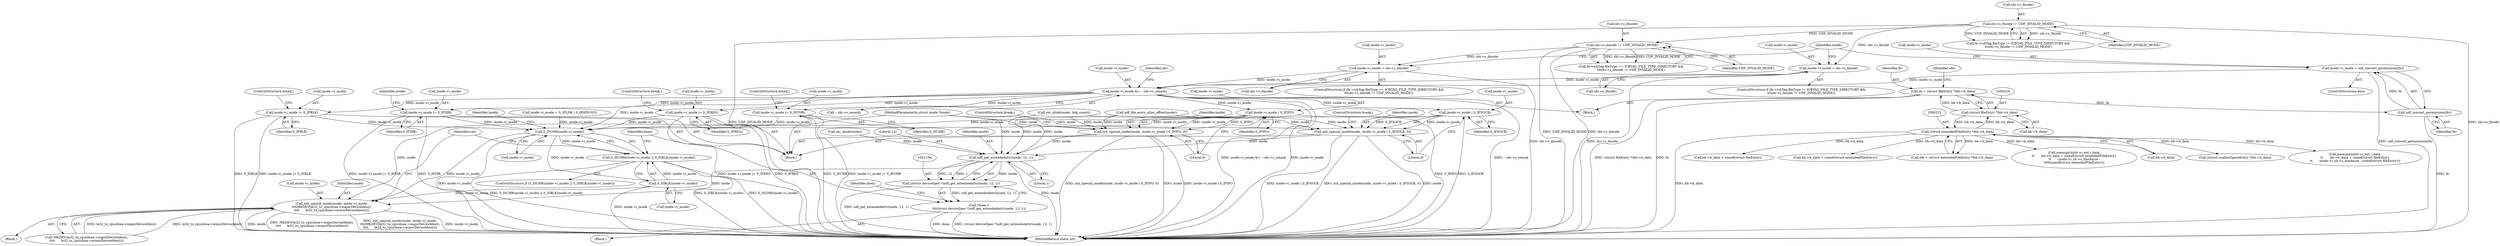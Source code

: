 digraph "0_linux_e159332b9af4b04d882dbcfe1bb0117f0a6d4b58@API" {
"1000709" [label="(Call,inode->i_mode &= ~sbi->s_umask)"];
"1000695" [label="(Call,inode->i_mode = sbi->s_dmode)"];
"1000690" [label="(Call,sbi->s_dmode != UDF_INVALID_MODE)"];
"1000668" [label="(Call,sbi->s_fmode != UDF_INVALID_MODE)"];
"1000673" [label="(Call,inode->i_mode = sbi->s_fmode)"];
"1000703" [label="(Call,inode->i_mode = udf_convert_permissions(fe))"];
"1000707" [label="(Call,udf_convert_permissions(fe))"];
"1000221" [label="(Call,fe = (struct fileEntry *)bh->b_data)"];
"1000223" [label="(Call,(struct fileEntry *)bh->b_data)"];
"1000230" [label="(Call,(struct extendedFileEntry *)bh->b_data)"];
"1001042" [label="(Call,inode->i_mode |= S_IFDIR)"];
"1001181" [label="(Call,S_ISCHR(inode->i_mode))"];
"1001180" [label="(Call,S_ISCHR(inode->i_mode) || S_ISBLK(inode->i_mode))"];
"1001185" [label="(Call,S_ISBLK(inode->i_mode))"];
"1001202" [label="(Call,init_special_inode(inode, inode->i_mode,\n\t\t\t\tMKDEV(le32_to_cpu(dsea->majorDeviceIdent),\n\t\t\t\t      le32_to_cpu(dsea->minorDeviceIdent))))"];
"1001089" [label="(Call,inode->i_mode |= S_IFREG)"];
"1001096" [label="(Call,inode->i_mode |= S_IFBLK)"];
"1001103" [label="(Call,inode->i_mode |= S_IFCHR)"];
"1001112" [label="(Call,inode->i_mode | S_IFIFO)"];
"1001110" [label="(Call,init_special_inode(inode, inode->i_mode | S_IFIFO, 0))"];
"1001195" [label="(Call,udf_get_extendedattr(inode, 12, 1))"];
"1001193" [label="(Call,(struct deviceSpec *)udf_get_extendedattr(inode, 12, 1))"];
"1001191" [label="(Call,*dsea =\n\t\t\t(struct deviceSpec *)udf_get_extendedattr(inode, 12, 1))"];
"1001122" [label="(Call,inode->i_mode | S_IFSOCK)"];
"1001120" [label="(Call,init_special_inode(inode, inode->i_mode | S_IFSOCK, 0))"];
"1000694" [label="(Identifier,UDF_INVALID_MODE)"];
"1000704" [label="(Call,inode->i_mode)"];
"1000660" [label="(Call,fe->icbTag.fileType != ICBTAG_FILE_TYPE_DIRECTORY &&\n\t\t\tsbi->s_fmode != UDF_INVALID_MODE)"];
"1000436" [label="(Call,memcpy(iinfo->i_ext.i_data,\n\t\t       bh->b_data + sizeof(struct extendedFileEntry),\n\t\t       inode->i_sb->s_blocksize -\n\t\t\t\t\tsizeof(struct extendedFileEntry)))"];
"1001201" [label="(Block,)"];
"1001197" [label="(Literal,12)"];
"1001182" [label="(Call,inode->i_mode)"];
"1001204" [label="(Call,inode->i_mode)"];
"1001179" [label="(ControlStructure,if (S_ISCHR(inode->i_mode) || S_ISBLK(inode->i_mode)))"];
"1001123" [label="(Call,inode->i_mode)"];
"1001203" [label="(Identifier,inode)"];
"1001226" [label="(MethodReturn,static int)"];
"1001192" [label="(Identifier,dsea)"];
"1000659" [label="(ControlStructure,if (fe->icbTag.fileType != ICBTAG_FILE_TYPE_DIRECTORY &&\n\t\t\tsbi->s_fmode != UDF_INVALID_MODE))"];
"1000743" [label="(Call,set_nlink(inode, link_count))"];
"1000677" [label="(Call,sbi->s_fmode)"];
"1000107" [label="(MethodParameterIn,struct inode *inode)"];
"1000674" [label="(Call,inode->i_mode)"];
"1000225" [label="(Call,bh->b_data)"];
"1001187" [label="(Identifier,inode)"];
"1001181" [label="(Call,S_ISCHR(inode->i_mode))"];
"1001117" [label="(Literal,0)"];
"1001189" [label="(Block,)"];
"1001097" [label="(Call,inode->i_mode)"];
"1001195" [label="(Call,udf_get_extendedattr(inode, 12, 1))"];
"1000690" [label="(Call,sbi->s_dmode != UDF_INVALID_MODE)"];
"1000691" [label="(Call,sbi->s_dmode)"];
"1001019" [label="(Call,udf_file_entry_alloc_offset(inode))"];
"1000699" [label="(Call,sbi->s_dmode)"];
"1001107" [label="(Identifier,S_IFCHR)"];
"1000713" [label="(Call,~sbi->s_umask)"];
"1001191" [label="(Call,*dsea =\n\t\t\t(struct deviceSpec *)udf_get_extendedattr(inode, 12, 1))"];
"1001200" [label="(Identifier,dsea)"];
"1000696" [label="(Call,inode->i_mode)"];
"1000681" [label="(ControlStructure,if (fe->icbTag.fileType == ICBTAG_FILE_TYPE_DIRECTORY &&\n\t\t\tsbi->s_dmode != UDF_INVALID_MODE))"];
"1001207" [label="(Call,MKDEV(le32_to_cpu(dsea->majorDeviceIdent),\n\t\t\t\t      le32_to_cpu(dsea->minorDeviceIdent)))"];
"1000709" [label="(Call,inode->i_mode &= ~sbi->s_umask)"];
"1001116" [label="(Identifier,S_IFIFO)"];
"1000703" [label="(Call,inode->i_mode = udf_convert_permissions(fe))"];
"1001108" [label="(ControlStructure,break;)"];
"1000109" [label="(Block,)"];
"1000673" [label="(Call,inode->i_mode = sbi->s_fmode)"];
"1000682" [label="(Call,fe->icbTag.fileType == ICBTAG_FILE_TYPE_DIRECTORY &&\n\t\t\tsbi->s_dmode != UDF_INVALID_MODE)"];
"1000232" [label="(Call,bh->b_data)"];
"1000669" [label="(Call,sbi->s_fmode)"];
"1001101" [label="(ControlStructure,break;)"];
"1001196" [label="(Identifier,inode)"];
"1001042" [label="(Call,inode->i_mode |= S_IFDIR)"];
"1000719" [label="(Identifier,sbi)"];
"1000707" [label="(Call,udf_convert_permissions(fe))"];
"1000702" [label="(ControlStructure,else)"];
"1001111" [label="(Identifier,inode)"];
"1001127" [label="(Literal,0)"];
"1001048" [label="(Identifier,inode)"];
"1000710" [label="(Call,inode->i_mode)"];
"1001090" [label="(Call,inode->i_mode)"];
"1001113" [label="(Call,inode->i_mode)"];
"1001096" [label="(Call,inode->i_mode |= S_IFBLK)"];
"1000539" [label="(Call,(struct unallocSpaceEntry *)bh->b_data)"];
"1001121" [label="(Identifier,inode)"];
"1001180" [label="(Call,S_ISCHR(inode->i_mode) || S_ISBLK(inode->i_mode))"];
"1000222" [label="(Identifier,fe)"];
"1001120" [label="(Call,init_special_inode(inode, inode->i_mode | S_IFSOCK, 0))"];
"1001110" [label="(Call,init_special_inode(inode, inode->i_mode | S_IFIFO, 0))"];
"1001185" [label="(Call,S_ISBLK(inode->i_mode))"];
"1000492" [label="(Call,memcpy(iinfo->i_ext.i_data,\n\t\t       bh->b_data + sizeof(struct fileEntry),\n\t\t       inode->i_sb->s_blocksize - sizeof(struct fileEntry)))"];
"1001193" [label="(Call,(struct deviceSpec *)udf_get_extendedattr(inode, 12, 1))"];
"1000672" [label="(Identifier,UDF_INVALID_MODE)"];
"1000708" [label="(Identifier,fe)"];
"1001046" [label="(Identifier,S_IFDIR)"];
"1001047" [label="(Call,inc_nlink(inode))"];
"1001089" [label="(Call,inode->i_mode |= S_IFREG)"];
"1000221" [label="(Call,fe = (struct fileEntry *)bh->b_data)"];
"1000711" [label="(Identifier,inode)"];
"1001093" [label="(Identifier,S_IFREG)"];
"1001043" [label="(Call,inode->i_mode)"];
"1000498" [label="(Call,bh->b_data + sizeof(struct fileEntry))"];
"1001219" [label="(Identifier,ret)"];
"1000668" [label="(Call,sbi->s_fmode != UDF_INVALID_MODE)"];
"1001112" [label="(Call,inode->i_mode | S_IFIFO)"];
"1001028" [label="(Block,)"];
"1000695" [label="(Call,inode->i_mode = sbi->s_dmode)"];
"1001094" [label="(ControlStructure,break;)"];
"1001186" [label="(Call,inode->i_mode)"];
"1001202" [label="(Call,init_special_inode(inode, inode->i_mode,\n\t\t\t\tMKDEV(le32_to_cpu(dsea->majorDeviceIdent),\n\t\t\t\t      le32_to_cpu(dsea->minorDeviceIdent))))"];
"1001100" [label="(Identifier,S_IFBLK)"];
"1001122" [label="(Call,inode->i_mode | S_IFSOCK)"];
"1000230" [label="(Call,(struct extendedFileEntry *)bh->b_data)"];
"1001198" [label="(Literal,1)"];
"1001144" [label="(Call,inode->i_mode = S_IFLNK | S_IRWXUGO)"];
"1001118" [label="(ControlStructure,break;)"];
"1000442" [label="(Call,bh->b_data + sizeof(struct extendedFileEntry))"];
"1001104" [label="(Call,inode->i_mode)"];
"1001128" [label="(ControlStructure,break;)"];
"1000228" [label="(Call,efe = (struct extendedFileEntry *)bh->b_data)"];
"1001126" [label="(Identifier,S_IFSOCK)"];
"1000223" [label="(Call,(struct fileEntry *)bh->b_data)"];
"1001103" [label="(Call,inode->i_mode |= S_IFCHR)"];
"1000229" [label="(Identifier,efe)"];
"1000709" -> "1000109"  [label="AST: "];
"1000709" -> "1000713"  [label="CFG: "];
"1000710" -> "1000709"  [label="AST: "];
"1000713" -> "1000709"  [label="AST: "];
"1000719" -> "1000709"  [label="CFG: "];
"1000709" -> "1001226"  [label="DDG: inode->i_mode &= ~sbi->s_umask"];
"1000709" -> "1001226"  [label="DDG: inode->i_mode"];
"1000709" -> "1001226"  [label="DDG: ~sbi->s_umask"];
"1000695" -> "1000709"  [label="DDG: inode->i_mode"];
"1000673" -> "1000709"  [label="DDG: inode->i_mode"];
"1000703" -> "1000709"  [label="DDG: inode->i_mode"];
"1000709" -> "1001042"  [label="DDG: inode->i_mode"];
"1000709" -> "1001089"  [label="DDG: inode->i_mode"];
"1000709" -> "1001096"  [label="DDG: inode->i_mode"];
"1000709" -> "1001103"  [label="DDG: inode->i_mode"];
"1000709" -> "1001112"  [label="DDG: inode->i_mode"];
"1000709" -> "1001122"  [label="DDG: inode->i_mode"];
"1000709" -> "1001181"  [label="DDG: inode->i_mode"];
"1000695" -> "1000681"  [label="AST: "];
"1000695" -> "1000699"  [label="CFG: "];
"1000696" -> "1000695"  [label="AST: "];
"1000699" -> "1000695"  [label="AST: "];
"1000711" -> "1000695"  [label="CFG: "];
"1000695" -> "1001226"  [label="DDG: sbi->s_dmode"];
"1000690" -> "1000695"  [label="DDG: sbi->s_dmode"];
"1000690" -> "1000682"  [label="AST: "];
"1000690" -> "1000694"  [label="CFG: "];
"1000691" -> "1000690"  [label="AST: "];
"1000694" -> "1000690"  [label="AST: "];
"1000682" -> "1000690"  [label="CFG: "];
"1000690" -> "1001226"  [label="DDG: UDF_INVALID_MODE"];
"1000690" -> "1001226"  [label="DDG: sbi->s_dmode"];
"1000690" -> "1000682"  [label="DDG: sbi->s_dmode"];
"1000690" -> "1000682"  [label="DDG: UDF_INVALID_MODE"];
"1000668" -> "1000690"  [label="DDG: UDF_INVALID_MODE"];
"1000668" -> "1000660"  [label="AST: "];
"1000668" -> "1000672"  [label="CFG: "];
"1000669" -> "1000668"  [label="AST: "];
"1000672" -> "1000668"  [label="AST: "];
"1000660" -> "1000668"  [label="CFG: "];
"1000668" -> "1001226"  [label="DDG: UDF_INVALID_MODE"];
"1000668" -> "1001226"  [label="DDG: sbi->s_fmode"];
"1000668" -> "1000660"  [label="DDG: sbi->s_fmode"];
"1000668" -> "1000660"  [label="DDG: UDF_INVALID_MODE"];
"1000668" -> "1000673"  [label="DDG: sbi->s_fmode"];
"1000673" -> "1000659"  [label="AST: "];
"1000673" -> "1000677"  [label="CFG: "];
"1000674" -> "1000673"  [label="AST: "];
"1000677" -> "1000673"  [label="AST: "];
"1000711" -> "1000673"  [label="CFG: "];
"1000673" -> "1001226"  [label="DDG: sbi->s_fmode"];
"1000703" -> "1000702"  [label="AST: "];
"1000703" -> "1000707"  [label="CFG: "];
"1000704" -> "1000703"  [label="AST: "];
"1000707" -> "1000703"  [label="AST: "];
"1000711" -> "1000703"  [label="CFG: "];
"1000703" -> "1001226"  [label="DDG: udf_convert_permissions(fe)"];
"1000707" -> "1000703"  [label="DDG: fe"];
"1000707" -> "1000708"  [label="CFG: "];
"1000708" -> "1000707"  [label="AST: "];
"1000707" -> "1001226"  [label="DDG: fe"];
"1000221" -> "1000707"  [label="DDG: fe"];
"1000221" -> "1000109"  [label="AST: "];
"1000221" -> "1000223"  [label="CFG: "];
"1000222" -> "1000221"  [label="AST: "];
"1000223" -> "1000221"  [label="AST: "];
"1000229" -> "1000221"  [label="CFG: "];
"1000221" -> "1001226"  [label="DDG: (struct fileEntry *)bh->b_data"];
"1000221" -> "1001226"  [label="DDG: fe"];
"1000223" -> "1000221"  [label="DDG: bh->b_data"];
"1000223" -> "1000225"  [label="CFG: "];
"1000224" -> "1000223"  [label="AST: "];
"1000225" -> "1000223"  [label="AST: "];
"1000230" -> "1000223"  [label="DDG: bh->b_data"];
"1000223" -> "1000230"  [label="DDG: bh->b_data"];
"1000230" -> "1000228"  [label="AST: "];
"1000230" -> "1000232"  [label="CFG: "];
"1000231" -> "1000230"  [label="AST: "];
"1000232" -> "1000230"  [label="AST: "];
"1000228" -> "1000230"  [label="CFG: "];
"1000230" -> "1001226"  [label="DDG: bh->b_data"];
"1000230" -> "1000228"  [label="DDG: bh->b_data"];
"1000230" -> "1000436"  [label="DDG: bh->b_data"];
"1000230" -> "1000442"  [label="DDG: bh->b_data"];
"1000230" -> "1000492"  [label="DDG: bh->b_data"];
"1000230" -> "1000498"  [label="DDG: bh->b_data"];
"1000230" -> "1000539"  [label="DDG: bh->b_data"];
"1001042" -> "1001028"  [label="AST: "];
"1001042" -> "1001046"  [label="CFG: "];
"1001043" -> "1001042"  [label="AST: "];
"1001046" -> "1001042"  [label="AST: "];
"1001048" -> "1001042"  [label="CFG: "];
"1001042" -> "1001226"  [label="DDG: inode->i_mode |= S_IFDIR"];
"1001042" -> "1001226"  [label="DDG: S_IFDIR"];
"1001042" -> "1001181"  [label="DDG: inode->i_mode"];
"1001181" -> "1001180"  [label="AST: "];
"1001181" -> "1001182"  [label="CFG: "];
"1001182" -> "1001181"  [label="AST: "];
"1001187" -> "1001181"  [label="CFG: "];
"1001180" -> "1001181"  [label="CFG: "];
"1001181" -> "1001226"  [label="DDG: inode->i_mode"];
"1001181" -> "1001180"  [label="DDG: inode->i_mode"];
"1001122" -> "1001181"  [label="DDG: inode->i_mode"];
"1001103" -> "1001181"  [label="DDG: inode->i_mode"];
"1001144" -> "1001181"  [label="DDG: inode->i_mode"];
"1001089" -> "1001181"  [label="DDG: inode->i_mode"];
"1001112" -> "1001181"  [label="DDG: inode->i_mode"];
"1001096" -> "1001181"  [label="DDG: inode->i_mode"];
"1001181" -> "1001185"  [label="DDG: inode->i_mode"];
"1001181" -> "1001202"  [label="DDG: inode->i_mode"];
"1001180" -> "1001179"  [label="AST: "];
"1001180" -> "1001185"  [label="CFG: "];
"1001185" -> "1001180"  [label="AST: "];
"1001192" -> "1001180"  [label="CFG: "];
"1001219" -> "1001180"  [label="CFG: "];
"1001180" -> "1001226"  [label="DDG: S_ISBLK(inode->i_mode)"];
"1001180" -> "1001226"  [label="DDG: S_ISCHR(inode->i_mode)"];
"1001180" -> "1001226"  [label="DDG: S_ISCHR(inode->i_mode) || S_ISBLK(inode->i_mode)"];
"1001185" -> "1001180"  [label="DDG: inode->i_mode"];
"1001185" -> "1001186"  [label="CFG: "];
"1001186" -> "1001185"  [label="AST: "];
"1001185" -> "1001226"  [label="DDG: inode->i_mode"];
"1001185" -> "1001202"  [label="DDG: inode->i_mode"];
"1001202" -> "1001201"  [label="AST: "];
"1001202" -> "1001207"  [label="CFG: "];
"1001203" -> "1001202"  [label="AST: "];
"1001204" -> "1001202"  [label="AST: "];
"1001207" -> "1001202"  [label="AST: "];
"1001219" -> "1001202"  [label="CFG: "];
"1001202" -> "1001226"  [label="DDG: init_special_inode(inode, inode->i_mode,\n\t\t\t\tMKDEV(le32_to_cpu(dsea->majorDeviceIdent),\n\t\t\t\t      le32_to_cpu(dsea->minorDeviceIdent)))"];
"1001202" -> "1001226"  [label="DDG: inode->i_mode"];
"1001202" -> "1001226"  [label="DDG: inode"];
"1001202" -> "1001226"  [label="DDG: MKDEV(le32_to_cpu(dsea->majorDeviceIdent),\n\t\t\t\t      le32_to_cpu(dsea->minorDeviceIdent))"];
"1001195" -> "1001202"  [label="DDG: inode"];
"1000107" -> "1001202"  [label="DDG: inode"];
"1001207" -> "1001202"  [label="DDG: le32_to_cpu(dsea->majorDeviceIdent)"];
"1001207" -> "1001202"  [label="DDG: le32_to_cpu(dsea->minorDeviceIdent)"];
"1001089" -> "1001028"  [label="AST: "];
"1001089" -> "1001093"  [label="CFG: "];
"1001090" -> "1001089"  [label="AST: "];
"1001093" -> "1001089"  [label="AST: "];
"1001094" -> "1001089"  [label="CFG: "];
"1001089" -> "1001226"  [label="DDG: inode->i_mode |= S_IFREG"];
"1001089" -> "1001226"  [label="DDG: S_IFREG"];
"1001096" -> "1001028"  [label="AST: "];
"1001096" -> "1001100"  [label="CFG: "];
"1001097" -> "1001096"  [label="AST: "];
"1001100" -> "1001096"  [label="AST: "];
"1001101" -> "1001096"  [label="CFG: "];
"1001096" -> "1001226"  [label="DDG: S_IFBLK"];
"1001096" -> "1001226"  [label="DDG: inode->i_mode |= S_IFBLK"];
"1001103" -> "1001028"  [label="AST: "];
"1001103" -> "1001107"  [label="CFG: "];
"1001104" -> "1001103"  [label="AST: "];
"1001107" -> "1001103"  [label="AST: "];
"1001108" -> "1001103"  [label="CFG: "];
"1001103" -> "1001226"  [label="DDG: inode->i_mode |= S_IFCHR"];
"1001103" -> "1001226"  [label="DDG: S_IFCHR"];
"1001112" -> "1001110"  [label="AST: "];
"1001112" -> "1001116"  [label="CFG: "];
"1001113" -> "1001112"  [label="AST: "];
"1001116" -> "1001112"  [label="AST: "];
"1001117" -> "1001112"  [label="CFG: "];
"1001112" -> "1001226"  [label="DDG: S_IFIFO"];
"1001112" -> "1001110"  [label="DDG: inode->i_mode"];
"1001112" -> "1001110"  [label="DDG: S_IFIFO"];
"1001110" -> "1001028"  [label="AST: "];
"1001110" -> "1001117"  [label="CFG: "];
"1001111" -> "1001110"  [label="AST: "];
"1001117" -> "1001110"  [label="AST: "];
"1001118" -> "1001110"  [label="CFG: "];
"1001110" -> "1001226"  [label="DDG: init_special_inode(inode, inode->i_mode | S_IFIFO, 0)"];
"1001110" -> "1001226"  [label="DDG: inode"];
"1001110" -> "1001226"  [label="DDG: inode->i_mode | S_IFIFO"];
"1000743" -> "1001110"  [label="DDG: inode"];
"1001019" -> "1001110"  [label="DDG: inode"];
"1000107" -> "1001110"  [label="DDG: inode"];
"1001110" -> "1001195"  [label="DDG: inode"];
"1001195" -> "1001193"  [label="AST: "];
"1001195" -> "1001198"  [label="CFG: "];
"1001196" -> "1001195"  [label="AST: "];
"1001197" -> "1001195"  [label="AST: "];
"1001198" -> "1001195"  [label="AST: "];
"1001193" -> "1001195"  [label="CFG: "];
"1001195" -> "1001226"  [label="DDG: inode"];
"1001195" -> "1001193"  [label="DDG: inode"];
"1001195" -> "1001193"  [label="DDG: 12"];
"1001195" -> "1001193"  [label="DDG: 1"];
"1001120" -> "1001195"  [label="DDG: inode"];
"1000743" -> "1001195"  [label="DDG: inode"];
"1001047" -> "1001195"  [label="DDG: inode"];
"1001019" -> "1001195"  [label="DDG: inode"];
"1000107" -> "1001195"  [label="DDG: inode"];
"1001193" -> "1001191"  [label="AST: "];
"1001194" -> "1001193"  [label="AST: "];
"1001191" -> "1001193"  [label="CFG: "];
"1001193" -> "1001226"  [label="DDG: udf_get_extendedattr(inode, 12, 1)"];
"1001193" -> "1001191"  [label="DDG: udf_get_extendedattr(inode, 12, 1)"];
"1001191" -> "1001189"  [label="AST: "];
"1001192" -> "1001191"  [label="AST: "];
"1001200" -> "1001191"  [label="CFG: "];
"1001191" -> "1001226"  [label="DDG: dsea"];
"1001191" -> "1001226"  [label="DDG: (struct deviceSpec *)udf_get_extendedattr(inode, 12, 1)"];
"1001122" -> "1001120"  [label="AST: "];
"1001122" -> "1001126"  [label="CFG: "];
"1001123" -> "1001122"  [label="AST: "];
"1001126" -> "1001122"  [label="AST: "];
"1001127" -> "1001122"  [label="CFG: "];
"1001122" -> "1001226"  [label="DDG: S_IFSOCK"];
"1001122" -> "1001120"  [label="DDG: inode->i_mode"];
"1001122" -> "1001120"  [label="DDG: S_IFSOCK"];
"1001120" -> "1001028"  [label="AST: "];
"1001120" -> "1001127"  [label="CFG: "];
"1001121" -> "1001120"  [label="AST: "];
"1001127" -> "1001120"  [label="AST: "];
"1001128" -> "1001120"  [label="CFG: "];
"1001120" -> "1001226"  [label="DDG: inode"];
"1001120" -> "1001226"  [label="DDG: inode->i_mode | S_IFSOCK"];
"1001120" -> "1001226"  [label="DDG: init_special_inode(inode, inode->i_mode | S_IFSOCK, 0)"];
"1000743" -> "1001120"  [label="DDG: inode"];
"1001019" -> "1001120"  [label="DDG: inode"];
"1000107" -> "1001120"  [label="DDG: inode"];
}
